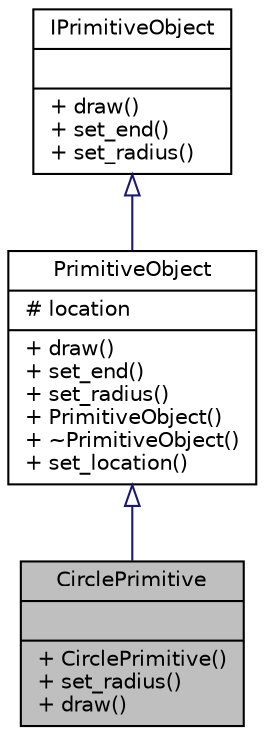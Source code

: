digraph "CirclePrimitive"
{
 // LATEX_PDF_SIZE
  edge [fontname="Helvetica",fontsize="10",labelfontname="Helvetica",labelfontsize="10"];
  node [fontname="Helvetica",fontsize="10",shape=record];
  Node1 [label="{CirclePrimitive\n||+ CirclePrimitive()\l+ set_radius()\l+ draw()\l}",height=0.2,width=0.4,color="black", fillcolor="grey75", style="filled", fontcolor="black",tooltip=" "];
  Node2 -> Node1 [dir="back",color="midnightblue",fontsize="10",style="solid",arrowtail="onormal",fontname="Helvetica"];
  Node2 [label="{PrimitiveObject\n|# location\l|+ draw()\l+ set_end()\l+ set_radius()\l+ PrimitiveObject()\l+ ~PrimitiveObject()\l+ set_location()\l}",height=0.2,width=0.4,color="black", fillcolor="white", style="filled",URL="$class_primitive_object.html",tooltip=" "];
  Node3 -> Node2 [dir="back",color="midnightblue",fontsize="10",style="solid",arrowtail="onormal",fontname="Helvetica"];
  Node3 [label="{IPrimitiveObject\n||+ draw()\l+ set_end()\l+ set_radius()\l}",height=0.2,width=0.4,color="black", fillcolor="white", style="filled",URL="$class_i_primitive_object.html",tooltip="Here is interface is common for all primitive objects."];
}
